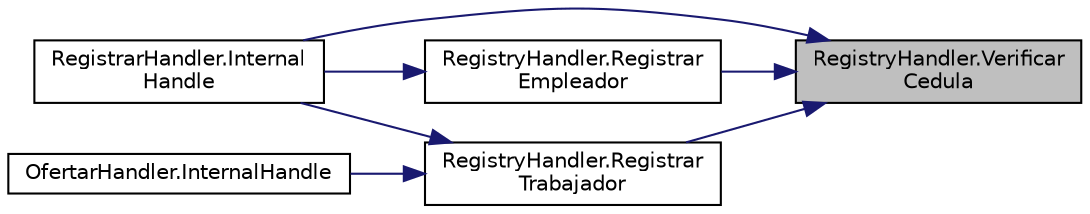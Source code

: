 digraph "RegistryHandler.VerificarCedula"
{
 // INTERACTIVE_SVG=YES
 // LATEX_PDF_SIZE
  edge [fontname="Helvetica",fontsize="10",labelfontname="Helvetica",labelfontsize="10"];
  node [fontname="Helvetica",fontsize="10",shape=record];
  rankdir="RL";
  Node1 [label="RegistryHandler.Verificar\lCedula",height=0.2,width=0.4,color="black", fillcolor="grey75", style="filled", fontcolor="black",tooltip="Método para verificar la cédula de un Usuario."];
  Node1 -> Node2 [dir="back",color="midnightblue",fontsize="10",style="solid",fontname="Helvetica"];
  Node2 [label="RegistrarHandler.Internal\lHandle",height=0.2,width=0.4,color="black", fillcolor="white", style="filled",URL="$classRegistrarHandler.html#a7fa765d7842c9cd3524fd20e907a2cb9",tooltip="Procesamiento de los mensajes."];
  Node1 -> Node3 [dir="back",color="midnightblue",fontsize="10",style="solid",fontname="Helvetica"];
  Node3 [label="RegistryHandler.Registrar\lEmpleador",height=0.2,width=0.4,color="black", fillcolor="white", style="filled",URL="$classRegistryHandler.html#a7d3db6da50fd5991c864aad52ba21a2b",tooltip="Método para registrar un empleador."];
  Node3 -> Node2 [dir="back",color="midnightblue",fontsize="10",style="solid",fontname="Helvetica"];
  Node1 -> Node4 [dir="back",color="midnightblue",fontsize="10",style="solid",fontname="Helvetica"];
  Node4 [label="RegistryHandler.Registrar\lTrabajador",height=0.2,width=0.4,color="black", fillcolor="white", style="filled",URL="$classRegistryHandler.html#a385fec37ba8343a4d75225f0451218e6",tooltip="Método para registrar un trabajador."];
  Node4 -> Node5 [dir="back",color="midnightblue",fontsize="10",style="solid",fontname="Helvetica"];
  Node5 [label="OfertarHandler.InternalHandle",height=0.2,width=0.4,color="black", fillcolor="white", style="filled",URL="$classOfertarHandler.html#a09d0f56c3c144c4a1c74d1f976b1107a",tooltip="Se procesa el mensaje y asigna la respuesta al mensaje."];
  Node4 -> Node2 [dir="back",color="midnightblue",fontsize="10",style="solid",fontname="Helvetica"];
}
